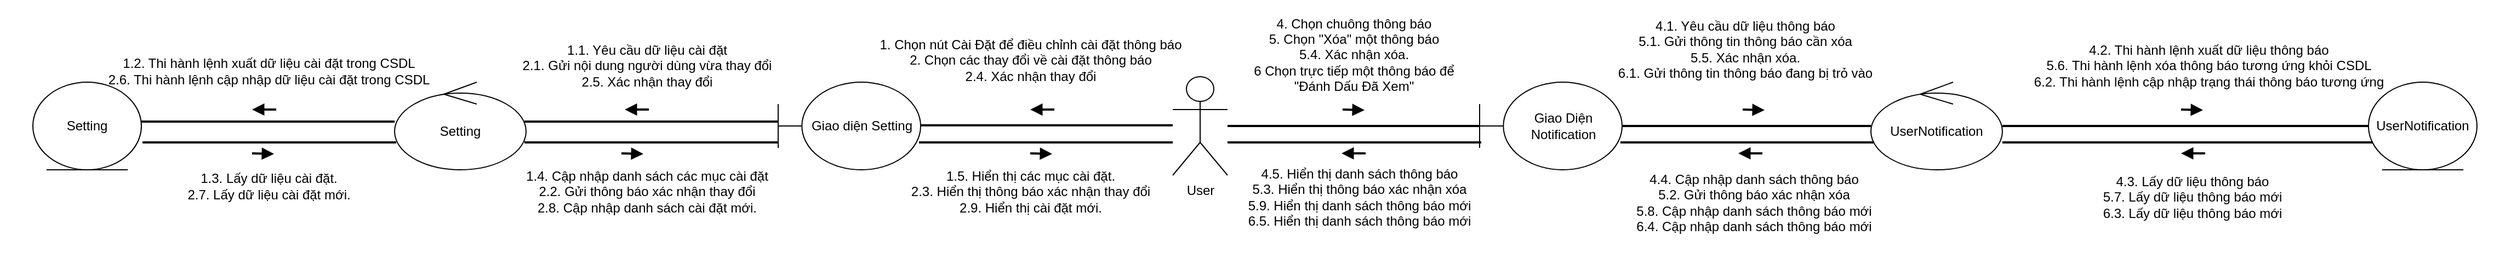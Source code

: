 <mxfile version="13.10.0" type="device"><diagram id="UMp4rM9oPchysH3H6uYc" name="Page-1"><mxGraphModel dx="2692" dy="580" grid="1" gridSize="10" guides="1" tooltips="1" connect="1" arrows="1" fold="1" page="1" pageScale="1" pageWidth="827" pageHeight="1169" math="0" shadow="0"><root><mxCell id="0"/><mxCell id="1" parent="0"/><mxCell id="UQcgvDs1QvcoOQhTRZPA-25" value="" style="rounded=0;whiteSpace=wrap;html=1;strokeColor=none;" parent="1" vertex="1"><mxGeometry x="-1000" y="40" width="2280" height="240" as="geometry"/></mxCell><mxCell id="R-2VJKFItc9dEQcIXdcc-1" value="" style="endArrow=none;html=1;startArrow=block;startFill=1;endFill=0;strokeWidth=2;rounded=0;" parent="1" edge="1"><mxGeometry width="50" height="50" relative="1" as="geometry"><mxPoint x="245" y="140.5" as="sourcePoint"/><mxPoint x="225" y="140" as="targetPoint"/></mxGeometry></mxCell><mxCell id="R-2VJKFItc9dEQcIXdcc-2" value="User" style="shape=umlActor;verticalLabelPosition=bottom;verticalAlign=top;html=1;outlineConnect=0;" parent="1" vertex="1"><mxGeometry x="70" y="110" width="50" height="90" as="geometry"/></mxCell><mxCell id="R-2VJKFItc9dEQcIXdcc-9" style="edgeStyle=orthogonalEdgeStyle;rounded=0;orthogonalLoop=1;jettySize=auto;html=1;startArrow=none;startFill=0;endArrow=none;endFill=0;strokeWidth=2;" parent="1" source="R-2VJKFItc9dEQcIXdcc-3" target="R-2VJKFItc9dEQcIXdcc-5" edge="1"><mxGeometry relative="1" as="geometry"/></mxCell><mxCell id="R-2VJKFItc9dEQcIXdcc-3" value="Giao Diện Notification" style="shape=umlBoundary;whiteSpace=wrap;html=1;" parent="1" vertex="1"><mxGeometry x="350" y="115" width="130" height="80" as="geometry"/></mxCell><mxCell id="R-2VJKFItc9dEQcIXdcc-4" value="UserNotification" style="ellipse;shape=umlEntity;whiteSpace=wrap;html=1;" parent="1" vertex="1"><mxGeometry x="1161" y="115" width="99" height="80" as="geometry"/></mxCell><mxCell id="R-2VJKFItc9dEQcIXdcc-10" style="edgeStyle=orthogonalEdgeStyle;rounded=0;orthogonalLoop=1;jettySize=auto;html=1;startArrow=none;startFill=0;endArrow=none;endFill=0;strokeWidth=2;" parent="1" source="R-2VJKFItc9dEQcIXdcc-5" target="R-2VJKFItc9dEQcIXdcc-4" edge="1"><mxGeometry relative="1" as="geometry"/></mxCell><mxCell id="R-2VJKFItc9dEQcIXdcc-5" value="UserNotification" style="ellipse;shape=umlControl;whiteSpace=wrap;html=1;" parent="1" vertex="1"><mxGeometry x="707" y="115" width="120" height="80" as="geometry"/></mxCell><mxCell id="R-2VJKFItc9dEQcIXdcc-8" value="" style="line;strokeWidth=2;fillColor=none;align=left;verticalAlign=middle;spacingTop=-1;spacingLeft=3;spacingRight=3;rotatable=0;labelPosition=right;points=[];portConstraint=eastwest;" parent="1" vertex="1"><mxGeometry x="120" y="151" width="230" height="8" as="geometry"/></mxCell><mxCell id="R-2VJKFItc9dEQcIXdcc-15" value="" style="endArrow=none;html=1;startArrow=block;startFill=1;endFill=0;strokeWidth=2;rounded=0;" parent="1" edge="1"><mxGeometry width="50" height="50" relative="1" as="geometry"><mxPoint x="610" y="140.5" as="sourcePoint"/><mxPoint x="590" y="140" as="targetPoint"/></mxGeometry></mxCell><mxCell id="R-2VJKFItc9dEQcIXdcc-17" value="4. Chọn chuông thông báo&lt;br&gt;5. Chọn &quot;Xóa&quot; một thông báo&lt;br&gt;5.4. Xác nhận xóa.&lt;br&gt;6 Chọn trực tiếp một thông báo để &lt;br&gt;&quot;Đánh Dấu Đã Xem&quot;" style="text;html=1;align=center;verticalAlign=middle;resizable=0;points=[];autosize=1;" parent="1" vertex="1"><mxGeometry x="135" y="55" width="200" height="70" as="geometry"/></mxCell><mxCell id="R-2VJKFItc9dEQcIXdcc-21" value="4.1. Yêu cầu dữ liệu thông báo&lt;br&gt;5.1. Gửi thông tin thông báo cần xóa&lt;br&gt;5.5. Xác nhận xóa.&lt;br&gt;6.1. Gửi thông tin thông báo đang bị trỏ vào" style="text;html=1;align=center;verticalAlign=middle;resizable=0;points=[];autosize=1;" parent="1" vertex="1"><mxGeometry x="467" y="55" width="250" height="60" as="geometry"/></mxCell><mxCell id="R-2VJKFItc9dEQcIXdcc-22" value="" style="endArrow=none;html=1;startArrow=block;startFill=1;endFill=0;strokeWidth=2;rounded=0;" parent="1" edge="1"><mxGeometry width="50" height="50" relative="1" as="geometry"><mxPoint x="1010" y="140.5" as="sourcePoint"/><mxPoint x="990" y="140" as="targetPoint"/></mxGeometry></mxCell><mxCell id="R-2VJKFItc9dEQcIXdcc-23" value="4.2. Thi hành lệnh xuất dữ liệu thông báo&lt;br&gt;5.6. Thi hành lệnh xóa thông báo tương ứng khỏi CSDL&lt;br&gt;6.2. Thi hành lệnh cập nhập trạng thái thông báo tương ứng" style="text;html=1;align=center;verticalAlign=middle;resizable=0;points=[];autosize=1;" parent="1" vertex="1"><mxGeometry x="850" y="75" width="330" height="50" as="geometry"/></mxCell><mxCell id="R-2VJKFItc9dEQcIXdcc-26" value="" style="endArrow=none;html=1;startArrow=block;startFill=1;endFill=0;strokeWidth=2;rounded=0;" parent="1" edge="1"><mxGeometry width="50" height="50" relative="1" as="geometry"><mxPoint x="586" y="180" as="sourcePoint"/><mxPoint x="608" y="180" as="targetPoint"/></mxGeometry></mxCell><mxCell id="R-2VJKFItc9dEQcIXdcc-27" value="4.4. Cập nhập danh sách thông báo&lt;br&gt;5.2. Gửi thông báo xác nhận xóa&lt;br&gt;5.8. Cập nhập danh sách thông báo mới&lt;br&gt;6.4. Cập nhập danh sách thông báo mới" style="text;html=1;align=center;verticalAlign=middle;resizable=0;points=[];autosize=1;" parent="1" vertex="1"><mxGeometry x="485" y="195" width="230" height="60" as="geometry"/></mxCell><mxCell id="bOye2icrsKDHFz4pIeQM-2" style="edgeStyle=orthogonalEdgeStyle;rounded=0;orthogonalLoop=1;jettySize=auto;html=1;startArrow=none;startFill=0;endArrow=none;endFill=0;strokeWidth=2;" parent="1" edge="1"><mxGeometry relative="1" as="geometry"><mxPoint x="478.5" y="170" as="sourcePoint"/><mxPoint x="710" y="170" as="targetPoint"/><Array as="points"><mxPoint x="508.5" y="170"/><mxPoint x="508.5" y="170"/></Array></mxGeometry></mxCell><mxCell id="bOye2icrsKDHFz4pIeQM-3" style="edgeStyle=orthogonalEdgeStyle;rounded=0;orthogonalLoop=1;jettySize=auto;html=1;startArrow=none;startFill=0;endArrow=none;endFill=0;strokeWidth=2;" parent="1" edge="1"><mxGeometry relative="1" as="geometry"><mxPoint x="827" y="170" as="sourcePoint"/><mxPoint x="1165" y="170" as="targetPoint"/></mxGeometry></mxCell><mxCell id="bOye2icrsKDHFz4pIeQM-4" value="" style="endArrow=none;html=1;startArrow=block;startFill=1;endFill=0;strokeWidth=2;rounded=0;" parent="1" edge="1"><mxGeometry width="50" height="50" relative="1" as="geometry"><mxPoint x="990" y="180" as="sourcePoint"/><mxPoint x="1012" y="180" as="targetPoint"/></mxGeometry></mxCell><mxCell id="bOye2icrsKDHFz4pIeQM-5" value="4.3. Lấy dữ liệu thông báo&lt;br&gt;5.7. Lấy dữ liệu thông báo mới&lt;br&gt;6.3. Lấy dữ liệu thông báo mới" style="text;html=1;align=center;verticalAlign=middle;resizable=0;points=[];autosize=1;" parent="1" vertex="1"><mxGeometry x="910" y="195" width="180" height="50" as="geometry"/></mxCell><mxCell id="jKEAxqXsV4b6KvYx1am6-1" style="edgeStyle=orthogonalEdgeStyle;rounded=0;orthogonalLoop=1;jettySize=auto;html=1;startArrow=none;startFill=0;endArrow=none;endFill=0;strokeWidth=2;" parent="1" edge="1"><mxGeometry relative="1" as="geometry"><mxPoint x="120" y="170" as="sourcePoint"/><mxPoint x="351.5" y="170" as="targetPoint"/><Array as="points"><mxPoint x="150" y="170"/><mxPoint x="150" y="170"/></Array></mxGeometry></mxCell><mxCell id="jKEAxqXsV4b6KvYx1am6-2" value="" style="endArrow=none;html=1;startArrow=block;startFill=1;endFill=0;strokeWidth=2;rounded=0;" parent="1" edge="1"><mxGeometry width="50" height="50" relative="1" as="geometry"><mxPoint x="224" y="180" as="sourcePoint"/><mxPoint x="246" y="180" as="targetPoint"/></mxGeometry></mxCell><mxCell id="jKEAxqXsV4b6KvYx1am6-3" value="4.5. Hiển thị danh sách thông báo&lt;br&gt;5.3. Hiển thị thông báo xác nhận xóa&lt;br&gt;5.9. Hiển thị danh sách thông báo mới&lt;br&gt;6.5. Hiển thị danh sách thông báo mới" style="text;html=1;align=center;verticalAlign=middle;resizable=0;points=[];autosize=1;" parent="1" vertex="1"><mxGeometry x="130" y="190" width="220" height="60" as="geometry"/></mxCell><mxCell id="UQcgvDs1QvcoOQhTRZPA-1" style="edgeStyle=orthogonalEdgeStyle;rounded=0;orthogonalLoop=1;jettySize=auto;html=1;startArrow=none;startFill=0;endArrow=none;endFill=0;strokeWidth=2;" parent="1" edge="1"><mxGeometry relative="1" as="geometry"><mxPoint x="-161.5" y="170.0" as="sourcePoint"/><mxPoint x="70" y="170.0" as="targetPoint"/><Array as="points"><mxPoint x="-131.5" y="170"/><mxPoint x="-131.5" y="170"/></Array></mxGeometry></mxCell><mxCell id="UQcgvDs1QvcoOQhTRZPA-2" style="edgeStyle=orthogonalEdgeStyle;rounded=0;orthogonalLoop=1;jettySize=auto;html=1;startArrow=none;startFill=0;endArrow=none;endFill=0;strokeWidth=2;" parent="1" edge="1"><mxGeometry relative="1" as="geometry"><mxPoint x="-161.5" y="154.41" as="sourcePoint"/><mxPoint x="70" y="154.41" as="targetPoint"/><Array as="points"><mxPoint x="-131.5" y="154.41"/><mxPoint x="-131.5" y="154.41"/></Array></mxGeometry></mxCell><mxCell id="UQcgvDs1QvcoOQhTRZPA-3" value="Giao diện Setting" style="shape=umlBoundary;whiteSpace=wrap;html=1;rotation=0;" parent="1" vertex="1"><mxGeometry x="-290" y="115" width="130" height="80" as="geometry"/></mxCell><mxCell id="UQcgvDs1QvcoOQhTRZPA-4" style="edgeStyle=orthogonalEdgeStyle;rounded=0;orthogonalLoop=1;jettySize=auto;html=1;startArrow=none;startFill=0;endArrow=none;endFill=0;strokeWidth=2;" parent="1" edge="1"><mxGeometry relative="1" as="geometry"><mxPoint x="-521.5" y="151.0" as="sourcePoint"/><mxPoint x="-290" y="151.0" as="targetPoint"/><Array as="points"><mxPoint x="-491.5" y="151"/><mxPoint x="-491.5" y="151"/></Array></mxGeometry></mxCell><mxCell id="UQcgvDs1QvcoOQhTRZPA-5" style="edgeStyle=orthogonalEdgeStyle;rounded=0;orthogonalLoop=1;jettySize=auto;html=1;startArrow=none;startFill=0;endArrow=none;endFill=0;strokeWidth=2;" parent="1" edge="1"><mxGeometry relative="1" as="geometry"><mxPoint x="-521.5" y="170.0" as="sourcePoint"/><mxPoint x="-290" y="170.0" as="targetPoint"/><Array as="points"><mxPoint x="-491.5" y="170"/><mxPoint x="-491.5" y="170"/></Array></mxGeometry></mxCell><mxCell id="UQcgvDs1QvcoOQhTRZPA-6" value="Setting" style="ellipse;shape=umlControl;whiteSpace=wrap;html=1;" parent="1" vertex="1"><mxGeometry x="-640" y="115" width="120" height="80" as="geometry"/></mxCell><mxCell id="UQcgvDs1QvcoOQhTRZPA-7" value="Setting" style="ellipse;shape=umlEntity;whiteSpace=wrap;html=1;" parent="1" vertex="1"><mxGeometry x="-970" y="115" width="99" height="80" as="geometry"/></mxCell><mxCell id="UQcgvDs1QvcoOQhTRZPA-8" style="edgeStyle=orthogonalEdgeStyle;rounded=0;orthogonalLoop=1;jettySize=auto;html=1;startArrow=none;startFill=0;endArrow=none;endFill=0;strokeWidth=2;" parent="1" edge="1"><mxGeometry relative="1" as="geometry"><mxPoint x="-871.5" y="151.0" as="sourcePoint"/><mxPoint x="-640" y="151.0" as="targetPoint"/><Array as="points"><mxPoint x="-841.5" y="151"/><mxPoint x="-841.5" y="151"/></Array></mxGeometry></mxCell><mxCell id="UQcgvDs1QvcoOQhTRZPA-9" style="edgeStyle=orthogonalEdgeStyle;rounded=0;orthogonalLoop=1;jettySize=auto;html=1;startArrow=none;startFill=0;endArrow=none;endFill=0;strokeWidth=2;" parent="1" edge="1"><mxGeometry relative="1" as="geometry"><mxPoint x="-460" y="151.0" as="sourcePoint"/><mxPoint x="-290" y="151" as="targetPoint"/><Array as="points"><mxPoint x="-430" y="151"/><mxPoint x="-430" y="151"/></Array></mxGeometry></mxCell><mxCell id="UQcgvDs1QvcoOQhTRZPA-10" style="edgeStyle=orthogonalEdgeStyle;rounded=0;orthogonalLoop=1;jettySize=auto;html=1;startArrow=none;startFill=0;endArrow=none;endFill=0;strokeWidth=2;" parent="1" edge="1"><mxGeometry relative="1" as="geometry"><mxPoint x="-870" y="170.0" as="sourcePoint"/><mxPoint x="-638.5" y="170.0" as="targetPoint"/><Array as="points"><mxPoint x="-840" y="170"/><mxPoint x="-840" y="170"/></Array></mxGeometry></mxCell><mxCell id="UQcgvDs1QvcoOQhTRZPA-11" value="" style="endArrow=none;html=1;startArrow=block;startFill=1;endFill=0;strokeWidth=2;rounded=0;" parent="1" edge="1"><mxGeometry width="50" height="50" relative="1" as="geometry"><mxPoint x="-40" y="180.5" as="sourcePoint"/><mxPoint x="-60" y="180.0" as="targetPoint"/></mxGeometry></mxCell><mxCell id="UQcgvDs1QvcoOQhTRZPA-12" value="" style="endArrow=none;html=1;startArrow=block;startFill=1;endFill=0;strokeWidth=2;rounded=0;" parent="1" edge="1"><mxGeometry width="50" height="50" relative="1" as="geometry"><mxPoint x="-413" y="180.5" as="sourcePoint"/><mxPoint x="-433" y="180.0" as="targetPoint"/></mxGeometry></mxCell><mxCell id="UQcgvDs1QvcoOQhTRZPA-13" value="" style="endArrow=none;html=1;startArrow=block;startFill=1;endFill=0;strokeWidth=2;rounded=0;" parent="1" edge="1"><mxGeometry width="50" height="50" relative="1" as="geometry"><mxPoint x="-750" y="180.5" as="sourcePoint"/><mxPoint x="-770" y="180.0" as="targetPoint"/></mxGeometry></mxCell><mxCell id="UQcgvDs1QvcoOQhTRZPA-16" value="" style="endArrow=none;html=1;startArrow=block;startFill=1;endFill=0;strokeWidth=2;rounded=0;" parent="1" edge="1"><mxGeometry width="50" height="50" relative="1" as="geometry"><mxPoint x="-60" y="140.0" as="sourcePoint"/><mxPoint x="-38" y="140.0" as="targetPoint"/></mxGeometry></mxCell><mxCell id="UQcgvDs1QvcoOQhTRZPA-17" value="" style="endArrow=none;html=1;startArrow=block;startFill=1;endFill=0;strokeWidth=2;rounded=0;" parent="1" edge="1"><mxGeometry width="50" height="50" relative="1" as="geometry"><mxPoint x="-430" y="140.0" as="sourcePoint"/><mxPoint x="-408" y="140.0" as="targetPoint"/></mxGeometry></mxCell><mxCell id="UQcgvDs1QvcoOQhTRZPA-18" value="" style="endArrow=none;html=1;startArrow=block;startFill=1;endFill=0;strokeWidth=2;rounded=0;" parent="1" edge="1"><mxGeometry width="50" height="50" relative="1" as="geometry"><mxPoint x="-770" y="140.0" as="sourcePoint"/><mxPoint x="-748" y="140.0" as="targetPoint"/></mxGeometry></mxCell><mxCell id="UQcgvDs1QvcoOQhTRZPA-19" value="1. Chọn nút Cài Đặt để điều chỉnh cài đặt thông báo&lt;br&gt;2. Chọn các thay đổi về cài đặt thông báo&lt;br&gt;2.4. Xác nhận thay đổi" style="text;html=1;align=center;verticalAlign=middle;resizable=0;points=[];autosize=1;" parent="1" vertex="1"><mxGeometry x="-205" y="70" width="290" height="50" as="geometry"/></mxCell><mxCell id="UQcgvDs1QvcoOQhTRZPA-20" value="1.1. Yêu cầu dữ liệu cài đặt&lt;br&gt;2.1. Gửi nội dung người dùng vừa thay đổi&lt;br&gt;2.5. Xác nhận thay đổi" style="text;html=1;align=center;verticalAlign=middle;resizable=0;points=[];autosize=1;" parent="1" vertex="1"><mxGeometry x="-530" y="75" width="240" height="50" as="geometry"/></mxCell><mxCell id="UQcgvDs1QvcoOQhTRZPA-21" value="1.2. Thi hành lệnh xuất dữ liệu cài đặt trong CSDL&lt;br&gt;2.6. Thi hành lệnh cập nhập dữ liệu cài đặt trong CSDL" style="text;html=1;align=center;verticalAlign=middle;resizable=0;points=[];autosize=1;" parent="1" vertex="1"><mxGeometry x="-910" y="90" width="310" height="30" as="geometry"/></mxCell><mxCell id="UQcgvDs1QvcoOQhTRZPA-22" value="1.3. Lấy dữ liệu cài đặt.&lt;br&gt;2.7. Lấy dữ liệu cài đặt mới." style="text;html=1;align=center;verticalAlign=middle;resizable=0;points=[];autosize=1;" parent="1" vertex="1"><mxGeometry x="-835" y="195" width="160" height="30" as="geometry"/></mxCell><mxCell id="UQcgvDs1QvcoOQhTRZPA-23" value="1.4. Cập nhập danh sách các mục cài đặt&lt;br&gt;2.2. Gửi thông báo xác nhận thay đổi&lt;br&gt;2.8. Cập nhập danh sách cài đặt mới." style="text;html=1;align=center;verticalAlign=middle;resizable=0;points=[];autosize=1;" parent="1" vertex="1"><mxGeometry x="-530" y="190" width="240" height="50" as="geometry"/></mxCell><mxCell id="UQcgvDs1QvcoOQhTRZPA-24" value="1.5. Hiển thị các mục cài đặt.&lt;br&gt;2.3. Hiển thị thông báo xác nhận thay đổi&lt;br&gt;2.9. Hiển thị cài đặt mới." style="text;html=1;align=center;verticalAlign=middle;resizable=0;points=[];autosize=1;" parent="1" vertex="1"><mxGeometry x="-175" y="190" width="230" height="50" as="geometry"/></mxCell></root></mxGraphModel></diagram></mxfile>